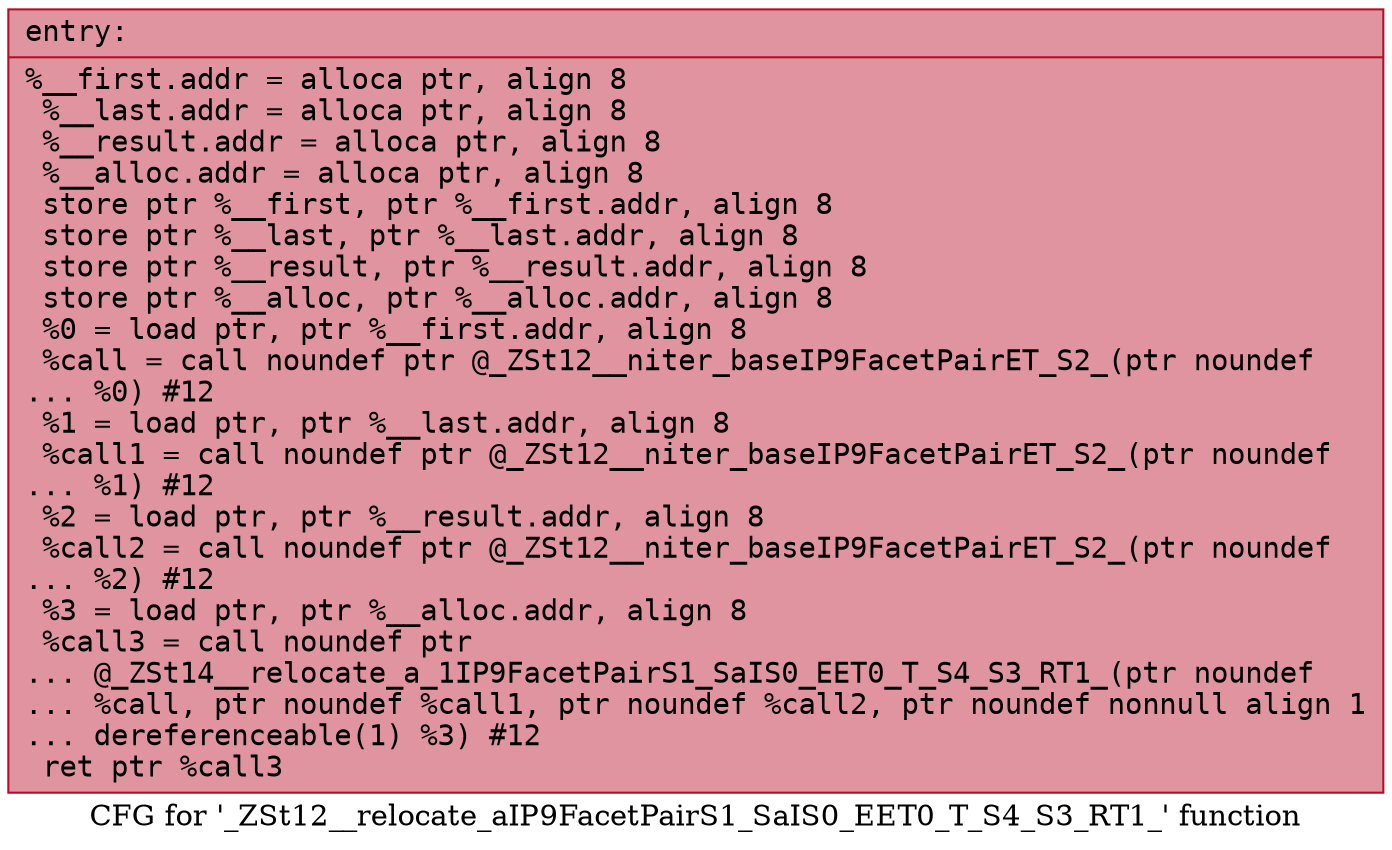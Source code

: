 digraph "CFG for '_ZSt12__relocate_aIP9FacetPairS1_SaIS0_EET0_T_S4_S3_RT1_' function" {
	label="CFG for '_ZSt12__relocate_aIP9FacetPairS1_SaIS0_EET0_T_S4_S3_RT1_' function";

	Node0x5606e0145580 [shape=record,color="#b70d28ff", style=filled, fillcolor="#b70d2870" fontname="Courier",label="{entry:\l|  %__first.addr = alloca ptr, align 8\l  %__last.addr = alloca ptr, align 8\l  %__result.addr = alloca ptr, align 8\l  %__alloc.addr = alloca ptr, align 8\l  store ptr %__first, ptr %__first.addr, align 8\l  store ptr %__last, ptr %__last.addr, align 8\l  store ptr %__result, ptr %__result.addr, align 8\l  store ptr %__alloc, ptr %__alloc.addr, align 8\l  %0 = load ptr, ptr %__first.addr, align 8\l  %call = call noundef ptr @_ZSt12__niter_baseIP9FacetPairET_S2_(ptr noundef\l... %0) #12\l  %1 = load ptr, ptr %__last.addr, align 8\l  %call1 = call noundef ptr @_ZSt12__niter_baseIP9FacetPairET_S2_(ptr noundef\l... %1) #12\l  %2 = load ptr, ptr %__result.addr, align 8\l  %call2 = call noundef ptr @_ZSt12__niter_baseIP9FacetPairET_S2_(ptr noundef\l... %2) #12\l  %3 = load ptr, ptr %__alloc.addr, align 8\l  %call3 = call noundef ptr\l... @_ZSt14__relocate_a_1IP9FacetPairS1_SaIS0_EET0_T_S4_S3_RT1_(ptr noundef\l... %call, ptr noundef %call1, ptr noundef %call2, ptr noundef nonnull align 1\l... dereferenceable(1) %3) #12\l  ret ptr %call3\l}"];
}
